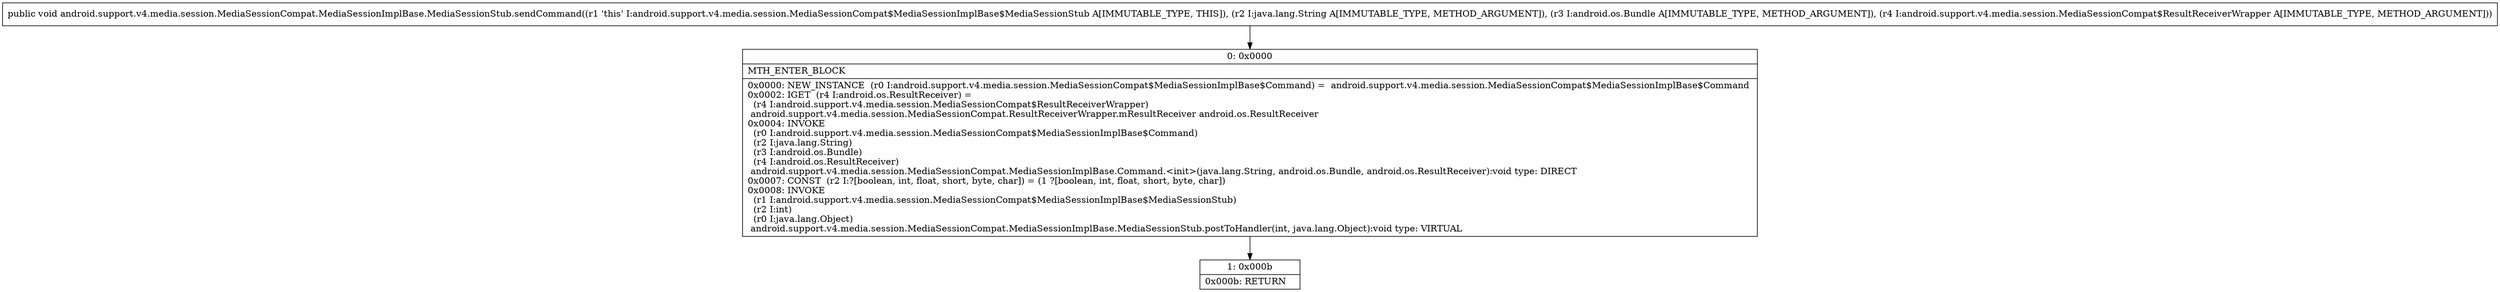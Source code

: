 digraph "CFG forandroid.support.v4.media.session.MediaSessionCompat.MediaSessionImplBase.MediaSessionStub.sendCommand(Ljava\/lang\/String;Landroid\/os\/Bundle;Landroid\/support\/v4\/media\/session\/MediaSessionCompat$ResultReceiverWrapper;)V" {
Node_0 [shape=record,label="{0\:\ 0x0000|MTH_ENTER_BLOCK\l|0x0000: NEW_INSTANCE  (r0 I:android.support.v4.media.session.MediaSessionCompat$MediaSessionImplBase$Command) =  android.support.v4.media.session.MediaSessionCompat$MediaSessionImplBase$Command \l0x0002: IGET  (r4 I:android.os.ResultReceiver) = \l  (r4 I:android.support.v4.media.session.MediaSessionCompat$ResultReceiverWrapper)\l android.support.v4.media.session.MediaSessionCompat.ResultReceiverWrapper.mResultReceiver android.os.ResultReceiver \l0x0004: INVOKE  \l  (r0 I:android.support.v4.media.session.MediaSessionCompat$MediaSessionImplBase$Command)\l  (r2 I:java.lang.String)\l  (r3 I:android.os.Bundle)\l  (r4 I:android.os.ResultReceiver)\l android.support.v4.media.session.MediaSessionCompat.MediaSessionImplBase.Command.\<init\>(java.lang.String, android.os.Bundle, android.os.ResultReceiver):void type: DIRECT \l0x0007: CONST  (r2 I:?[boolean, int, float, short, byte, char]) = (1 ?[boolean, int, float, short, byte, char]) \l0x0008: INVOKE  \l  (r1 I:android.support.v4.media.session.MediaSessionCompat$MediaSessionImplBase$MediaSessionStub)\l  (r2 I:int)\l  (r0 I:java.lang.Object)\l android.support.v4.media.session.MediaSessionCompat.MediaSessionImplBase.MediaSessionStub.postToHandler(int, java.lang.Object):void type: VIRTUAL \l}"];
Node_1 [shape=record,label="{1\:\ 0x000b|0x000b: RETURN   \l}"];
MethodNode[shape=record,label="{public void android.support.v4.media.session.MediaSessionCompat.MediaSessionImplBase.MediaSessionStub.sendCommand((r1 'this' I:android.support.v4.media.session.MediaSessionCompat$MediaSessionImplBase$MediaSessionStub A[IMMUTABLE_TYPE, THIS]), (r2 I:java.lang.String A[IMMUTABLE_TYPE, METHOD_ARGUMENT]), (r3 I:android.os.Bundle A[IMMUTABLE_TYPE, METHOD_ARGUMENT]), (r4 I:android.support.v4.media.session.MediaSessionCompat$ResultReceiverWrapper A[IMMUTABLE_TYPE, METHOD_ARGUMENT])) }"];
MethodNode -> Node_0;
Node_0 -> Node_1;
}

